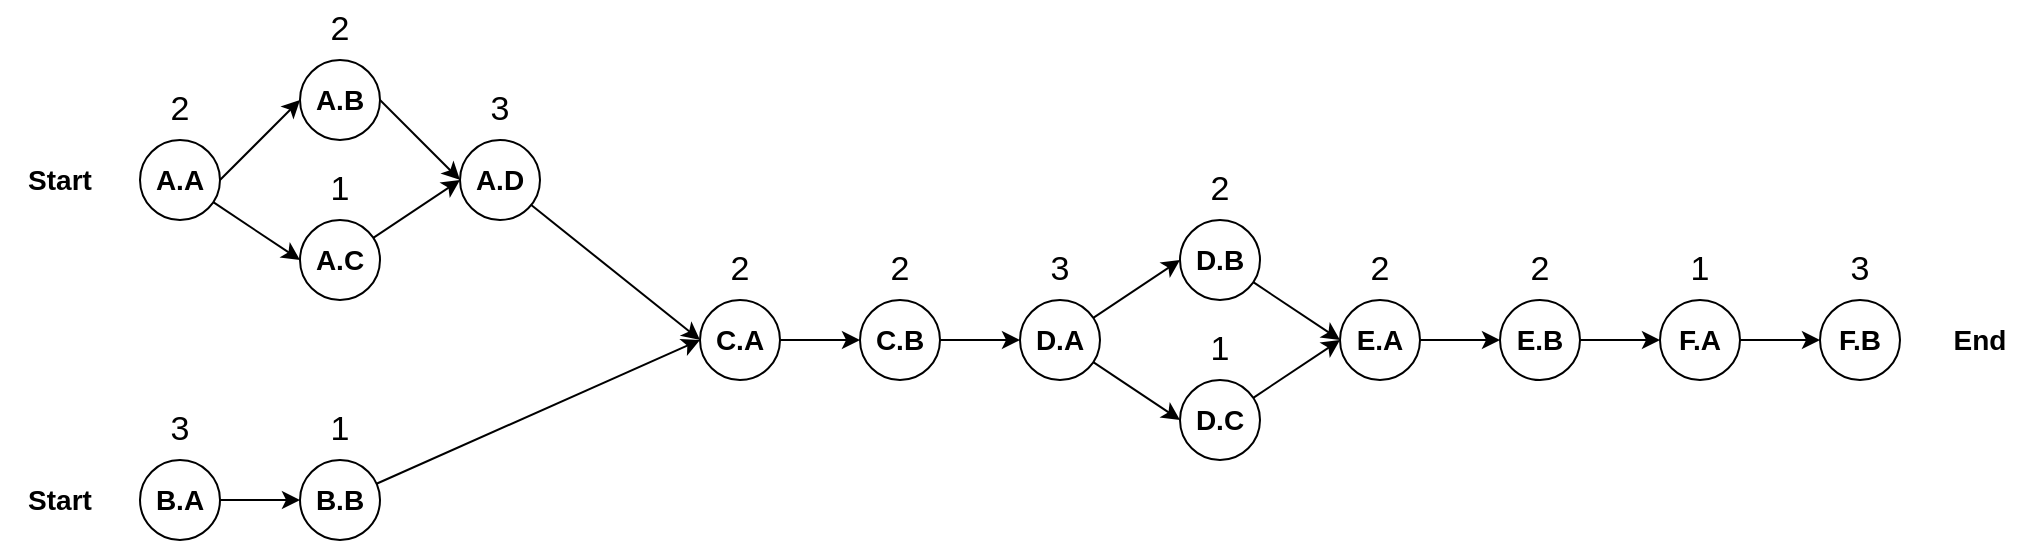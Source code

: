 <mxfile version="18.0.2" type="device"><diagram id="h7oITNTL3ZnRoOKWk1YM" name="Page-1"><mxGraphModel dx="1422" dy="705" grid="1" gridSize="10" guides="1" tooltips="1" connect="1" arrows="1" fold="1" page="1" pageScale="1" pageWidth="827" pageHeight="1169" math="0" shadow="0"><root><mxCell id="0"/><mxCell id="1" parent="0"/><mxCell id="anfc0wi5I08SjZNG5pB0-30" style="rounded=0;orthogonalLoop=1;jettySize=auto;html=1;exitX=1;exitY=0.5;exitDx=0;exitDy=0;entryX=0;entryY=0.5;entryDx=0;entryDy=0;fontSize=17;" edge="1" parent="1" source="qh9OKH__UNzfFCqhhUSv-1" target="anfc0wi5I08SjZNG5pB0-2"><mxGeometry relative="1" as="geometry"/></mxCell><mxCell id="anfc0wi5I08SjZNG5pB0-31" style="edgeStyle=none;rounded=0;orthogonalLoop=1;jettySize=auto;html=1;entryX=0;entryY=0.5;entryDx=0;entryDy=0;fontSize=17;" edge="1" parent="1" source="qh9OKH__UNzfFCqhhUSv-1" target="anfc0wi5I08SjZNG5pB0-3"><mxGeometry relative="1" as="geometry"/></mxCell><mxCell id="qh9OKH__UNzfFCqhhUSv-1" value="&lt;b&gt;&lt;font style=&quot;font-size: 14px;&quot;&gt;A.A&lt;/font&gt;&lt;/b&gt;" style="ellipse;whiteSpace=wrap;html=1;aspect=fixed;" parent="1" vertex="1"><mxGeometry x="80" y="320" width="40" height="40" as="geometry"/></mxCell><mxCell id="qh9OKH__UNzfFCqhhUSv-3" value="2" style="text;html=1;strokeColor=none;fillColor=none;align=center;verticalAlign=middle;whiteSpace=wrap;rounded=0;fontSize=17;" parent="1" vertex="1"><mxGeometry x="85" y="290" width="30" height="30" as="geometry"/></mxCell><mxCell id="qh9OKH__UNzfFCqhhUSv-50" value="Start" style="text;html=1;strokeColor=none;fillColor=none;align=center;verticalAlign=middle;whiteSpace=wrap;rounded=0;fontSize=14;fontStyle=1" parent="1" vertex="1"><mxGeometry x="10" y="325" width="60" height="30" as="geometry"/></mxCell><mxCell id="qh9OKH__UNzfFCqhhUSv-51" value="Start" style="text;html=1;strokeColor=none;fillColor=none;align=center;verticalAlign=middle;whiteSpace=wrap;rounded=0;fontSize=14;fontStyle=1" parent="1" vertex="1"><mxGeometry x="10" y="485" width="60" height="30" as="geometry"/></mxCell><mxCell id="qh9OKH__UNzfFCqhhUSv-52" value="End" style="text;html=1;strokeColor=none;fillColor=none;align=center;verticalAlign=middle;whiteSpace=wrap;rounded=0;fontSize=14;fontStyle=1" parent="1" vertex="1"><mxGeometry x="970" y="405" width="60" height="30" as="geometry"/></mxCell><mxCell id="anfc0wi5I08SjZNG5pB0-34" style="edgeStyle=none;rounded=0;orthogonalLoop=1;jettySize=auto;html=1;entryX=0;entryY=0.5;entryDx=0;entryDy=0;fontSize=17;" edge="1" parent="1" source="anfc0wi5I08SjZNG5pB0-1" target="anfc0wi5I08SjZNG5pB0-8"><mxGeometry relative="1" as="geometry"/></mxCell><mxCell id="anfc0wi5I08SjZNG5pB0-1" value="&lt;b&gt;&lt;font style=&quot;font-size: 14px;&quot;&gt;B.A&lt;/font&gt;&lt;/b&gt;" style="ellipse;whiteSpace=wrap;html=1;aspect=fixed;" vertex="1" parent="1"><mxGeometry x="80" y="480" width="40" height="40" as="geometry"/></mxCell><mxCell id="anfc0wi5I08SjZNG5pB0-32" style="edgeStyle=none;rounded=0;orthogonalLoop=1;jettySize=auto;html=1;exitX=1;exitY=0.5;exitDx=0;exitDy=0;entryX=0;entryY=0.5;entryDx=0;entryDy=0;fontSize=17;" edge="1" parent="1" source="anfc0wi5I08SjZNG5pB0-2" target="anfc0wi5I08SjZNG5pB0-4"><mxGeometry relative="1" as="geometry"/></mxCell><mxCell id="anfc0wi5I08SjZNG5pB0-2" value="&lt;b&gt;&lt;font style=&quot;font-size: 14px;&quot;&gt;A.B&lt;/font&gt;&lt;/b&gt;" style="ellipse;whiteSpace=wrap;html=1;aspect=fixed;" vertex="1" parent="1"><mxGeometry x="160" y="280" width="40" height="40" as="geometry"/></mxCell><mxCell id="anfc0wi5I08SjZNG5pB0-33" style="edgeStyle=none;rounded=0;orthogonalLoop=1;jettySize=auto;html=1;fontSize=17;" edge="1" parent="1" source="anfc0wi5I08SjZNG5pB0-3"><mxGeometry relative="1" as="geometry"><mxPoint x="240" y="340" as="targetPoint"/></mxGeometry></mxCell><mxCell id="anfc0wi5I08SjZNG5pB0-3" value="&lt;b&gt;&lt;font style=&quot;font-size: 14px;&quot;&gt;A.C&lt;/font&gt;&lt;/b&gt;" style="ellipse;whiteSpace=wrap;html=1;aspect=fixed;" vertex="1" parent="1"><mxGeometry x="160" y="360" width="40" height="40" as="geometry"/></mxCell><mxCell id="anfc0wi5I08SjZNG5pB0-36" style="edgeStyle=none;rounded=0;orthogonalLoop=1;jettySize=auto;html=1;fontSize=17;" edge="1" parent="1" source="anfc0wi5I08SjZNG5pB0-4"><mxGeometry relative="1" as="geometry"><mxPoint x="360" y="420" as="targetPoint"/></mxGeometry></mxCell><mxCell id="anfc0wi5I08SjZNG5pB0-4" value="&lt;b&gt;&lt;font style=&quot;font-size: 14px;&quot;&gt;A.D&lt;/font&gt;&lt;/b&gt;" style="ellipse;whiteSpace=wrap;html=1;aspect=fixed;" vertex="1" parent="1"><mxGeometry x="240" y="320" width="40" height="40" as="geometry"/></mxCell><mxCell id="anfc0wi5I08SjZNG5pB0-5" value="2" style="text;html=1;strokeColor=none;fillColor=none;align=center;verticalAlign=middle;whiteSpace=wrap;rounded=0;fontSize=17;" vertex="1" parent="1"><mxGeometry x="165" y="250" width="30" height="30" as="geometry"/></mxCell><mxCell id="anfc0wi5I08SjZNG5pB0-6" value="1" style="text;html=1;strokeColor=none;fillColor=none;align=center;verticalAlign=middle;whiteSpace=wrap;rounded=0;fontSize=17;" vertex="1" parent="1"><mxGeometry x="165" y="330" width="30" height="30" as="geometry"/></mxCell><mxCell id="anfc0wi5I08SjZNG5pB0-7" value="3" style="text;html=1;strokeColor=none;fillColor=none;align=center;verticalAlign=middle;whiteSpace=wrap;rounded=0;fontSize=17;" vertex="1" parent="1"><mxGeometry x="245" y="290" width="30" height="30" as="geometry"/></mxCell><mxCell id="anfc0wi5I08SjZNG5pB0-35" style="edgeStyle=none;rounded=0;orthogonalLoop=1;jettySize=auto;html=1;entryX=0;entryY=0.5;entryDx=0;entryDy=0;fontSize=17;" edge="1" parent="1" source="anfc0wi5I08SjZNG5pB0-8" target="anfc0wi5I08SjZNG5pB0-11"><mxGeometry relative="1" as="geometry"/></mxCell><mxCell id="anfc0wi5I08SjZNG5pB0-8" value="&lt;b&gt;&lt;font style=&quot;font-size: 14px;&quot;&gt;B.B&lt;/font&gt;&lt;/b&gt;" style="ellipse;whiteSpace=wrap;html=1;aspect=fixed;" vertex="1" parent="1"><mxGeometry x="160" y="480" width="40" height="40" as="geometry"/></mxCell><mxCell id="anfc0wi5I08SjZNG5pB0-9" value="3" style="text;html=1;strokeColor=none;fillColor=none;align=center;verticalAlign=middle;whiteSpace=wrap;rounded=0;fontSize=17;" vertex="1" parent="1"><mxGeometry x="85" y="450" width="30" height="30" as="geometry"/></mxCell><mxCell id="anfc0wi5I08SjZNG5pB0-10" value="1" style="text;html=1;strokeColor=none;fillColor=none;align=center;verticalAlign=middle;whiteSpace=wrap;rounded=0;fontSize=17;" vertex="1" parent="1"><mxGeometry x="165" y="450" width="30" height="30" as="geometry"/></mxCell><mxCell id="anfc0wi5I08SjZNG5pB0-37" style="edgeStyle=none;rounded=0;orthogonalLoop=1;jettySize=auto;html=1;entryX=0;entryY=0.5;entryDx=0;entryDy=0;fontSize=17;" edge="1" parent="1" source="anfc0wi5I08SjZNG5pB0-11" target="anfc0wi5I08SjZNG5pB0-13"><mxGeometry relative="1" as="geometry"/></mxCell><mxCell id="anfc0wi5I08SjZNG5pB0-11" value="&lt;b&gt;&lt;font style=&quot;font-size: 14px;&quot;&gt;C.A&lt;/font&gt;&lt;/b&gt;" style="ellipse;whiteSpace=wrap;html=1;aspect=fixed;" vertex="1" parent="1"><mxGeometry x="360" y="400" width="40" height="40" as="geometry"/></mxCell><mxCell id="anfc0wi5I08SjZNG5pB0-12" value="2" style="text;html=1;strokeColor=none;fillColor=none;align=center;verticalAlign=middle;whiteSpace=wrap;rounded=0;fontSize=17;" vertex="1" parent="1"><mxGeometry x="365" y="370" width="30" height="30" as="geometry"/></mxCell><mxCell id="anfc0wi5I08SjZNG5pB0-38" style="edgeStyle=none;rounded=0;orthogonalLoop=1;jettySize=auto;html=1;entryX=0;entryY=0.5;entryDx=0;entryDy=0;fontSize=17;" edge="1" parent="1" source="anfc0wi5I08SjZNG5pB0-13" target="anfc0wi5I08SjZNG5pB0-15"><mxGeometry relative="1" as="geometry"/></mxCell><mxCell id="anfc0wi5I08SjZNG5pB0-13" value="&lt;b&gt;&lt;font style=&quot;font-size: 14px;&quot;&gt;C.B&lt;/font&gt;&lt;/b&gt;" style="ellipse;whiteSpace=wrap;html=1;aspect=fixed;" vertex="1" parent="1"><mxGeometry x="440" y="400" width="40" height="40" as="geometry"/></mxCell><mxCell id="anfc0wi5I08SjZNG5pB0-14" value="2" style="text;html=1;strokeColor=none;fillColor=none;align=center;verticalAlign=middle;whiteSpace=wrap;rounded=0;fontSize=17;" vertex="1" parent="1"><mxGeometry x="445" y="370" width="30" height="30" as="geometry"/></mxCell><mxCell id="anfc0wi5I08SjZNG5pB0-39" style="edgeStyle=none;rounded=0;orthogonalLoop=1;jettySize=auto;html=1;entryX=0;entryY=0.5;entryDx=0;entryDy=0;fontSize=17;" edge="1" parent="1" source="anfc0wi5I08SjZNG5pB0-15" target="anfc0wi5I08SjZNG5pB0-17"><mxGeometry relative="1" as="geometry"/></mxCell><mxCell id="anfc0wi5I08SjZNG5pB0-40" style="edgeStyle=none;rounded=0;orthogonalLoop=1;jettySize=auto;html=1;entryX=0;entryY=0.5;entryDx=0;entryDy=0;fontSize=17;" edge="1" parent="1" source="anfc0wi5I08SjZNG5pB0-15" target="anfc0wi5I08SjZNG5pB0-19"><mxGeometry relative="1" as="geometry"/></mxCell><mxCell id="anfc0wi5I08SjZNG5pB0-15" value="&lt;b&gt;&lt;font style=&quot;font-size: 14px;&quot;&gt;D.A&lt;/font&gt;&lt;/b&gt;" style="ellipse;whiteSpace=wrap;html=1;aspect=fixed;" vertex="1" parent="1"><mxGeometry x="520" y="400" width="40" height="40" as="geometry"/></mxCell><mxCell id="anfc0wi5I08SjZNG5pB0-16" value="3" style="text;html=1;strokeColor=none;fillColor=none;align=center;verticalAlign=middle;whiteSpace=wrap;rounded=0;fontSize=17;" vertex="1" parent="1"><mxGeometry x="525" y="370" width="30" height="30" as="geometry"/></mxCell><mxCell id="anfc0wi5I08SjZNG5pB0-42" style="edgeStyle=none;rounded=0;orthogonalLoop=1;jettySize=auto;html=1;entryX=0;entryY=0.5;entryDx=0;entryDy=0;fontSize=17;" edge="1" parent="1" source="anfc0wi5I08SjZNG5pB0-17" target="anfc0wi5I08SjZNG5pB0-21"><mxGeometry relative="1" as="geometry"/></mxCell><mxCell id="anfc0wi5I08SjZNG5pB0-17" value="&lt;b&gt;&lt;font style=&quot;font-size: 14px;&quot;&gt;D.B&lt;/font&gt;&lt;/b&gt;" style="ellipse;whiteSpace=wrap;html=1;aspect=fixed;" vertex="1" parent="1"><mxGeometry x="600" y="360" width="40" height="40" as="geometry"/></mxCell><mxCell id="anfc0wi5I08SjZNG5pB0-18" value="2" style="text;html=1;strokeColor=none;fillColor=none;align=center;verticalAlign=middle;whiteSpace=wrap;rounded=0;fontSize=17;" vertex="1" parent="1"><mxGeometry x="605" y="330" width="30" height="30" as="geometry"/></mxCell><mxCell id="anfc0wi5I08SjZNG5pB0-41" style="edgeStyle=none;rounded=0;orthogonalLoop=1;jettySize=auto;html=1;entryX=0;entryY=0.5;entryDx=0;entryDy=0;fontSize=17;" edge="1" parent="1" source="anfc0wi5I08SjZNG5pB0-19" target="anfc0wi5I08SjZNG5pB0-21"><mxGeometry relative="1" as="geometry"/></mxCell><mxCell id="anfc0wi5I08SjZNG5pB0-19" value="&lt;b&gt;&lt;font style=&quot;font-size: 14px;&quot;&gt;D.C&lt;/font&gt;&lt;/b&gt;" style="ellipse;whiteSpace=wrap;html=1;aspect=fixed;" vertex="1" parent="1"><mxGeometry x="600" y="440" width="40" height="40" as="geometry"/></mxCell><mxCell id="anfc0wi5I08SjZNG5pB0-20" value="1" style="text;html=1;strokeColor=none;fillColor=none;align=center;verticalAlign=middle;whiteSpace=wrap;rounded=0;fontSize=17;" vertex="1" parent="1"><mxGeometry x="605" y="410" width="30" height="30" as="geometry"/></mxCell><mxCell id="anfc0wi5I08SjZNG5pB0-43" style="edgeStyle=none;rounded=0;orthogonalLoop=1;jettySize=auto;html=1;entryX=0;entryY=0.5;entryDx=0;entryDy=0;fontSize=17;" edge="1" parent="1" source="anfc0wi5I08SjZNG5pB0-21" target="anfc0wi5I08SjZNG5pB0-23"><mxGeometry relative="1" as="geometry"/></mxCell><mxCell id="anfc0wi5I08SjZNG5pB0-21" value="&lt;b&gt;&lt;font style=&quot;font-size: 14px;&quot;&gt;E.A&lt;/font&gt;&lt;/b&gt;" style="ellipse;whiteSpace=wrap;html=1;aspect=fixed;" vertex="1" parent="1"><mxGeometry x="680" y="400" width="40" height="40" as="geometry"/></mxCell><mxCell id="anfc0wi5I08SjZNG5pB0-22" value="2" style="text;html=1;strokeColor=none;fillColor=none;align=center;verticalAlign=middle;whiteSpace=wrap;rounded=0;fontSize=17;" vertex="1" parent="1"><mxGeometry x="685" y="370" width="30" height="30" as="geometry"/></mxCell><mxCell id="anfc0wi5I08SjZNG5pB0-44" style="edgeStyle=none;rounded=0;orthogonalLoop=1;jettySize=auto;html=1;entryX=0;entryY=0.5;entryDx=0;entryDy=0;fontSize=17;" edge="1" parent="1" source="anfc0wi5I08SjZNG5pB0-23" target="anfc0wi5I08SjZNG5pB0-25"><mxGeometry relative="1" as="geometry"/></mxCell><mxCell id="anfc0wi5I08SjZNG5pB0-23" value="&lt;b&gt;&lt;font style=&quot;font-size: 14px;&quot;&gt;E.B&lt;/font&gt;&lt;/b&gt;" style="ellipse;whiteSpace=wrap;html=1;aspect=fixed;" vertex="1" parent="1"><mxGeometry x="760" y="400" width="40" height="40" as="geometry"/></mxCell><mxCell id="anfc0wi5I08SjZNG5pB0-24" value="2" style="text;html=1;strokeColor=none;fillColor=none;align=center;verticalAlign=middle;whiteSpace=wrap;rounded=0;fontSize=17;" vertex="1" parent="1"><mxGeometry x="765" y="370" width="30" height="30" as="geometry"/></mxCell><mxCell id="anfc0wi5I08SjZNG5pB0-45" style="edgeStyle=none;rounded=0;orthogonalLoop=1;jettySize=auto;html=1;entryX=0;entryY=0.5;entryDx=0;entryDy=0;fontSize=17;" edge="1" parent="1" source="anfc0wi5I08SjZNG5pB0-25" target="anfc0wi5I08SjZNG5pB0-27"><mxGeometry relative="1" as="geometry"/></mxCell><mxCell id="anfc0wi5I08SjZNG5pB0-25" value="&lt;b&gt;&lt;font style=&quot;font-size: 14px;&quot;&gt;F.A&lt;/font&gt;&lt;/b&gt;" style="ellipse;whiteSpace=wrap;html=1;aspect=fixed;" vertex="1" parent="1"><mxGeometry x="840" y="400" width="40" height="40" as="geometry"/></mxCell><mxCell id="anfc0wi5I08SjZNG5pB0-26" value="1" style="text;html=1;strokeColor=none;fillColor=none;align=center;verticalAlign=middle;whiteSpace=wrap;rounded=0;fontSize=17;" vertex="1" parent="1"><mxGeometry x="845" y="370" width="30" height="30" as="geometry"/></mxCell><mxCell id="anfc0wi5I08SjZNG5pB0-27" value="&lt;b&gt;&lt;font style=&quot;font-size: 14px;&quot;&gt;F.B&lt;/font&gt;&lt;/b&gt;" style="ellipse;whiteSpace=wrap;html=1;aspect=fixed;" vertex="1" parent="1"><mxGeometry x="920" y="400" width="40" height="40" as="geometry"/></mxCell><mxCell id="anfc0wi5I08SjZNG5pB0-28" value="3" style="text;html=1;strokeColor=none;fillColor=none;align=center;verticalAlign=middle;whiteSpace=wrap;rounded=0;fontSize=17;" vertex="1" parent="1"><mxGeometry x="925" y="370" width="30" height="30" as="geometry"/></mxCell></root></mxGraphModel></diagram></mxfile>